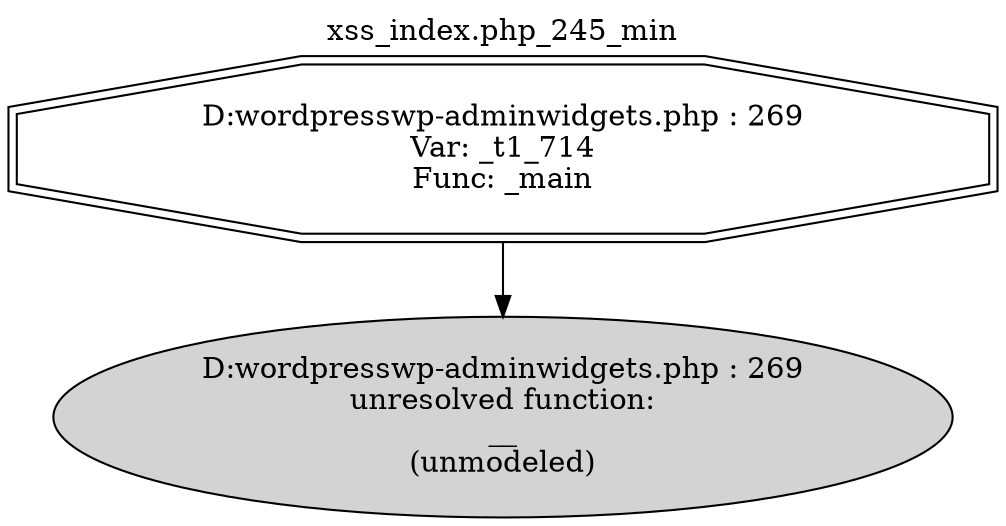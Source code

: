 digraph cfg {
  label="xss_index.php_245_min";
  labelloc=t;
  n1 [shape=doubleoctagon, label="D:\wordpress\wp-admin\widgets.php : 269\nVar: _t1_714\nFunc: _main\n"];
  n2 [shape=ellipse, label="D:\wordpress\wp-admin\widgets.php : 269\nunresolved function:\n__\n(unmodeled)\n",style=filled];
  n1 -> n2;
}
